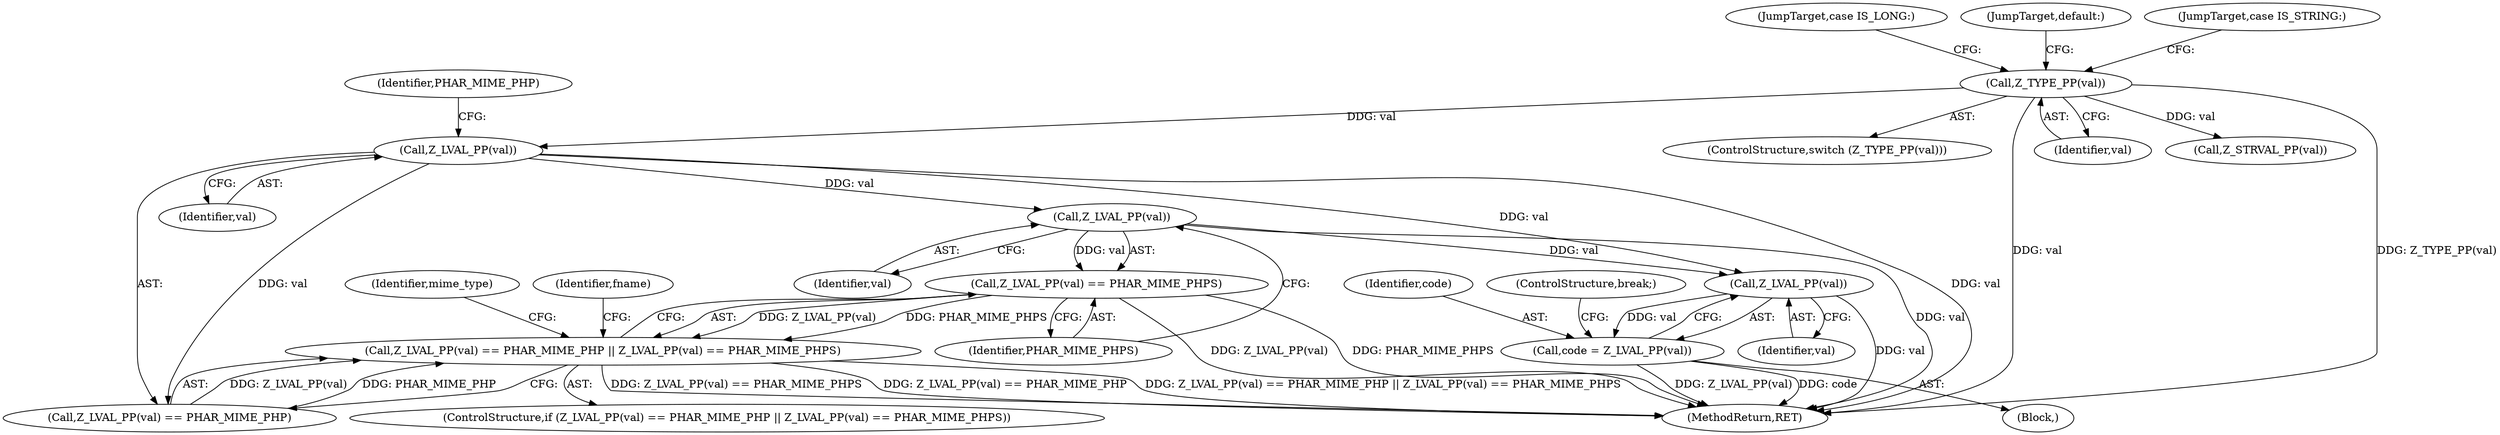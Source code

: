 digraph "0_php_bf58162ddf970f63502837f366930e44d6a992cf@pointer" {
"1000996" [label="(Call,Z_LVAL_PP(val))"];
"1000992" [label="(Call,Z_LVAL_PP(val))"];
"1000985" [label="(Call,Z_TYPE_PP(val))"];
"1000995" [label="(Call,Z_LVAL_PP(val) == PHAR_MIME_PHPS)"];
"1000990" [label="(Call,Z_LVAL_PP(val) == PHAR_MIME_PHP || Z_LVAL_PP(val) == PHAR_MIME_PHPS)"];
"1001005" [label="(Call,Z_LVAL_PP(val))"];
"1001003" [label="(Call,code = Z_LVAL_PP(val))"];
"1000994" [label="(Identifier,PHAR_MIME_PHP)"];
"1001004" [label="(Identifier,code)"];
"1001030" [label="(MethodReturn,RET)"];
"1000988" [label="(JumpTarget,case IS_LONG:)"];
"1001006" [label="(Identifier,val)"];
"1000985" [label="(Call,Z_TYPE_PP(val))"];
"1001022" [label="(JumpTarget,default:)"];
"1000984" [label="(ControlStructure,switch (Z_TYPE_PP(val)))"];
"1000989" [label="(ControlStructure,if (Z_LVAL_PP(val) == PHAR_MIME_PHP || Z_LVAL_PP(val) == PHAR_MIME_PHPS))"];
"1001001" [label="(Identifier,mime_type)"];
"1000999" [label="(Block,)"];
"1000997" [label="(Identifier,val)"];
"1000995" [label="(Call,Z_LVAL_PP(val) == PHAR_MIME_PHPS)"];
"1001013" [label="(JumpTarget,case IS_STRING:)"];
"1000986" [label="(Identifier,val)"];
"1000998" [label="(Identifier,PHAR_MIME_PHPS)"];
"1000993" [label="(Identifier,val)"];
"1001010" [label="(Identifier,fname)"];
"1001016" [label="(Call,Z_STRVAL_PP(val))"];
"1001005" [label="(Call,Z_LVAL_PP(val))"];
"1001012" [label="(ControlStructure,break;)"];
"1000991" [label="(Call,Z_LVAL_PP(val) == PHAR_MIME_PHP)"];
"1000996" [label="(Call,Z_LVAL_PP(val))"];
"1001003" [label="(Call,code = Z_LVAL_PP(val))"];
"1000992" [label="(Call,Z_LVAL_PP(val))"];
"1000990" [label="(Call,Z_LVAL_PP(val) == PHAR_MIME_PHP || Z_LVAL_PP(val) == PHAR_MIME_PHPS)"];
"1000996" -> "1000995"  [label="AST: "];
"1000996" -> "1000997"  [label="CFG: "];
"1000997" -> "1000996"  [label="AST: "];
"1000998" -> "1000996"  [label="CFG: "];
"1000996" -> "1001030"  [label="DDG: val"];
"1000996" -> "1000995"  [label="DDG: val"];
"1000992" -> "1000996"  [label="DDG: val"];
"1000996" -> "1001005"  [label="DDG: val"];
"1000992" -> "1000991"  [label="AST: "];
"1000992" -> "1000993"  [label="CFG: "];
"1000993" -> "1000992"  [label="AST: "];
"1000994" -> "1000992"  [label="CFG: "];
"1000992" -> "1001030"  [label="DDG: val"];
"1000992" -> "1000991"  [label="DDG: val"];
"1000985" -> "1000992"  [label="DDG: val"];
"1000992" -> "1001005"  [label="DDG: val"];
"1000985" -> "1000984"  [label="AST: "];
"1000985" -> "1000986"  [label="CFG: "];
"1000986" -> "1000985"  [label="AST: "];
"1000988" -> "1000985"  [label="CFG: "];
"1001013" -> "1000985"  [label="CFG: "];
"1001022" -> "1000985"  [label="CFG: "];
"1000985" -> "1001030"  [label="DDG: val"];
"1000985" -> "1001030"  [label="DDG: Z_TYPE_PP(val)"];
"1000985" -> "1001016"  [label="DDG: val"];
"1000995" -> "1000990"  [label="AST: "];
"1000995" -> "1000998"  [label="CFG: "];
"1000998" -> "1000995"  [label="AST: "];
"1000990" -> "1000995"  [label="CFG: "];
"1000995" -> "1001030"  [label="DDG: Z_LVAL_PP(val)"];
"1000995" -> "1001030"  [label="DDG: PHAR_MIME_PHPS"];
"1000995" -> "1000990"  [label="DDG: Z_LVAL_PP(val)"];
"1000995" -> "1000990"  [label="DDG: PHAR_MIME_PHPS"];
"1000990" -> "1000989"  [label="AST: "];
"1000990" -> "1000991"  [label="CFG: "];
"1000991" -> "1000990"  [label="AST: "];
"1001001" -> "1000990"  [label="CFG: "];
"1001010" -> "1000990"  [label="CFG: "];
"1000990" -> "1001030"  [label="DDG: Z_LVAL_PP(val) == PHAR_MIME_PHP"];
"1000990" -> "1001030"  [label="DDG: Z_LVAL_PP(val) == PHAR_MIME_PHP || Z_LVAL_PP(val) == PHAR_MIME_PHPS"];
"1000990" -> "1001030"  [label="DDG: Z_LVAL_PP(val) == PHAR_MIME_PHPS"];
"1000991" -> "1000990"  [label="DDG: Z_LVAL_PP(val)"];
"1000991" -> "1000990"  [label="DDG: PHAR_MIME_PHP"];
"1001005" -> "1001003"  [label="AST: "];
"1001005" -> "1001006"  [label="CFG: "];
"1001006" -> "1001005"  [label="AST: "];
"1001003" -> "1001005"  [label="CFG: "];
"1001005" -> "1001030"  [label="DDG: val"];
"1001005" -> "1001003"  [label="DDG: val"];
"1001003" -> "1000999"  [label="AST: "];
"1001004" -> "1001003"  [label="AST: "];
"1001012" -> "1001003"  [label="CFG: "];
"1001003" -> "1001030"  [label="DDG: code"];
"1001003" -> "1001030"  [label="DDG: Z_LVAL_PP(val)"];
}
